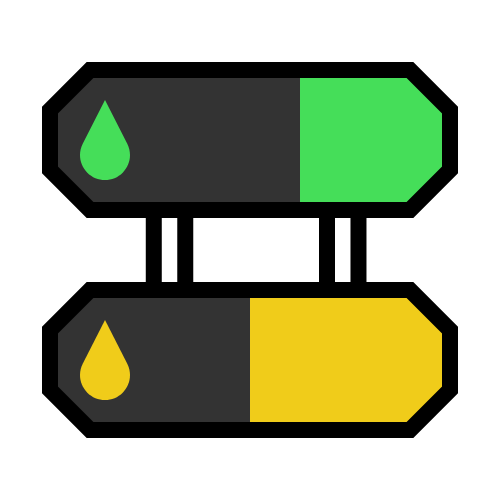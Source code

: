 <mxfile version="24.5.3" type="device">
  <diagram name="Page-1" id="ZcRAXSWJTWcisyccbfvs">
    <mxGraphModel dx="657" dy="405" grid="1" gridSize="5" guides="1" tooltips="1" connect="1" arrows="1" fold="1" page="1" pageScale="1" pageWidth="827" pageHeight="1169" math="0" shadow="0">
      <root>
        <mxCell id="0" />
        <mxCell id="1" parent="0" />
        <mxCell id="aRZHve7nk3sMqHiDy-_R-70" value="" style="rounded=0;whiteSpace=wrap;html=1;fillColor=none;strokeColor=none;" parent="1" vertex="1">
          <mxGeometry x="215" y="835" width="250" height="250" as="geometry" />
        </mxCell>
        <mxCell id="dMb_Q-yKbfnKrQbymeKV-53" value="" style="verticalLabelPosition=bottom;verticalAlign=top;html=1;shape=mxgraph.basic.orthogonal_triangle;rotation=0;strokeColor=none;fillColor=#45DE59;" parent="1" vertex="1">
          <mxGeometry x="420" y="870" width="20" height="20" as="geometry" />
        </mxCell>
        <mxCell id="dMb_Q-yKbfnKrQbymeKV-52" value="" style="verticalLabelPosition=bottom;verticalAlign=top;html=1;shape=mxgraph.basic.orthogonal_triangle;rotation=-90;strokeColor=none;fillColor=#333333;" parent="1" vertex="1">
          <mxGeometry x="240" y="870" width="20" height="20" as="geometry" />
        </mxCell>
        <mxCell id="dMb_Q-yKbfnKrQbymeKV-51" value="" style="rounded=0;whiteSpace=wrap;html=1;strokeColor=none;fillColor=#333333;" parent="1" vertex="1">
          <mxGeometry x="260" y="870" width="105" height="70" as="geometry" />
        </mxCell>
        <mxCell id="dMb_Q-yKbfnKrQbymeKV-50" value="" style="rounded=0;whiteSpace=wrap;html=1;strokeColor=none;fillColor=#333333;" parent="1" vertex="1">
          <mxGeometry x="240" y="890" width="20" height="30" as="geometry" />
        </mxCell>
        <mxCell id="dMb_Q-yKbfnKrQbymeKV-47" value="" style="verticalLabelPosition=bottom;verticalAlign=top;html=1;shape=mxgraph.basic.orthogonal_triangle;rotation=90;strokeColor=none;fillColor=#45DE59;" parent="1" vertex="1">
          <mxGeometry x="420" y="920" width="20" height="20" as="geometry" />
        </mxCell>
        <mxCell id="dMb_Q-yKbfnKrQbymeKV-49" value="" style="rounded=0;whiteSpace=wrap;html=1;strokeColor=none;fillColor=#45DE59;" parent="1" vertex="1">
          <mxGeometry x="420" y="890" width="20" height="30" as="geometry" />
        </mxCell>
        <mxCell id="dMb_Q-yKbfnKrQbymeKV-48" value="" style="verticalLabelPosition=bottom;verticalAlign=top;html=1;shape=mxgraph.basic.orthogonal_triangle;rotation=-180;strokeColor=none;fillColor=#333333;" parent="1" vertex="1">
          <mxGeometry x="240" y="920" width="20" height="20" as="geometry" />
        </mxCell>
        <mxCell id="dMb_Q-yKbfnKrQbymeKV-46" value="" style="rounded=0;whiteSpace=wrap;html=1;strokeColor=none;fillColor=#45DE59;" parent="1" vertex="1">
          <mxGeometry x="365" y="870" width="55" height="70" as="geometry" />
        </mxCell>
        <mxCell id="dMb_Q-yKbfnKrQbymeKV-45" value="" style="endArrow=none;html=1;rounded=0;strokeWidth=8;" parent="1" edge="1">
          <mxGeometry width="50" height="50" relative="1" as="geometry">
            <mxPoint x="240" y="910" as="sourcePoint" />
            <mxPoint x="240" y="910" as="targetPoint" />
            <Array as="points">
              <mxPoint x="240" y="890" />
              <mxPoint x="260" y="870" />
              <mxPoint x="420" y="870" />
              <mxPoint x="440" y="890" />
              <mxPoint x="440" y="920" />
              <mxPoint x="420" y="940" />
              <mxPoint x="260" y="940" />
              <mxPoint x="240" y="920" />
            </Array>
          </mxGeometry>
        </mxCell>
        <mxCell id="dMb_Q-yKbfnKrQbymeKV-65" value="" style="verticalLabelPosition=bottom;verticalAlign=top;html=1;shape=mxgraph.basic.orthogonal_triangle;rotation=0;strokeColor=none;fillColor=#F0CC1A;" parent="1" vertex="1">
          <mxGeometry x="420" y="980" width="20" height="20" as="geometry" />
        </mxCell>
        <mxCell id="dMb_Q-yKbfnKrQbymeKV-66" value="" style="verticalLabelPosition=bottom;verticalAlign=top;html=1;shape=mxgraph.basic.orthogonal_triangle;rotation=-90;strokeColor=none;fillColor=#333333;" parent="1" vertex="1">
          <mxGeometry x="240" y="980" width="20" height="20" as="geometry" />
        </mxCell>
        <mxCell id="dMb_Q-yKbfnKrQbymeKV-67" value="" style="rounded=0;whiteSpace=wrap;html=1;strokeColor=none;fillColor=#333333;" parent="1" vertex="1">
          <mxGeometry x="260" y="980" width="80" height="70" as="geometry" />
        </mxCell>
        <mxCell id="dMb_Q-yKbfnKrQbymeKV-68" value="" style="rounded=0;whiteSpace=wrap;html=1;strokeColor=none;fillColor=#333333;" parent="1" vertex="1">
          <mxGeometry x="240" y="1000" width="20" height="30" as="geometry" />
        </mxCell>
        <mxCell id="dMb_Q-yKbfnKrQbymeKV-69" value="" style="verticalLabelPosition=bottom;verticalAlign=top;html=1;shape=mxgraph.basic.orthogonal_triangle;rotation=90;strokeColor=none;fillColor=#F0CC1A;" parent="1" vertex="1">
          <mxGeometry x="420" y="1030" width="20" height="20" as="geometry" />
        </mxCell>
        <mxCell id="dMb_Q-yKbfnKrQbymeKV-70" value="" style="rounded=0;whiteSpace=wrap;html=1;strokeColor=none;fillColor=#F0CC1A;" parent="1" vertex="1">
          <mxGeometry x="420" y="1000" width="20" height="30" as="geometry" />
        </mxCell>
        <mxCell id="dMb_Q-yKbfnKrQbymeKV-71" value="" style="verticalLabelPosition=bottom;verticalAlign=top;html=1;shape=mxgraph.basic.orthogonal_triangle;rotation=-180;strokeColor=none;fillColor=#333333;" parent="1" vertex="1">
          <mxGeometry x="240" y="1030" width="20" height="20" as="geometry" />
        </mxCell>
        <mxCell id="dMb_Q-yKbfnKrQbymeKV-72" value="" style="rounded=0;whiteSpace=wrap;html=1;strokeColor=none;fillColor=#F0CC1A;" parent="1" vertex="1">
          <mxGeometry x="340" y="980" width="80" height="70" as="geometry" />
        </mxCell>
        <mxCell id="dMb_Q-yKbfnKrQbymeKV-73" value="" style="endArrow=none;html=1;rounded=0;strokeWidth=8;" parent="1" edge="1">
          <mxGeometry width="50" height="50" relative="1" as="geometry">
            <mxPoint x="240" y="1020" as="sourcePoint" />
            <mxPoint x="240" y="1020" as="targetPoint" />
            <Array as="points">
              <mxPoint x="240" y="1000" />
              <mxPoint x="260" y="980" />
              <mxPoint x="420" y="980" />
              <mxPoint x="440" y="1000" />
              <mxPoint x="440" y="1030" />
              <mxPoint x="420" y="1050" />
              <mxPoint x="260" y="1050" />
              <mxPoint x="240" y="1030" />
            </Array>
          </mxGeometry>
        </mxCell>
        <mxCell id="dMb_Q-yKbfnKrQbymeKV-75" value="" style="endArrow=none;html=1;rounded=0;strokeWidth=8;" parent="1" edge="1">
          <mxGeometry width="50" height="50" relative="1" as="geometry">
            <mxPoint x="291.89" y="980" as="sourcePoint" />
            <mxPoint x="291.89" y="940" as="targetPoint" />
          </mxGeometry>
        </mxCell>
        <mxCell id="dMb_Q-yKbfnKrQbymeKV-76" value="" style="endArrow=none;html=1;rounded=0;strokeWidth=8;" parent="1" edge="1">
          <mxGeometry width="50" height="50" relative="1" as="geometry">
            <mxPoint x="307.63" y="980" as="sourcePoint" />
            <mxPoint x="307.63" y="940" as="targetPoint" />
          </mxGeometry>
        </mxCell>
        <mxCell id="dMb_Q-yKbfnKrQbymeKV-77" value="" style="endArrow=none;html=1;rounded=0;strokeWidth=8;" parent="1" edge="1">
          <mxGeometry width="50" height="50" relative="1" as="geometry">
            <mxPoint x="378.5" y="980" as="sourcePoint" />
            <mxPoint x="378.5" y="940" as="targetPoint" />
          </mxGeometry>
        </mxCell>
        <mxCell id="dMb_Q-yKbfnKrQbymeKV-78" value="" style="endArrow=none;html=1;rounded=0;strokeWidth=8;" parent="1" edge="1">
          <mxGeometry width="50" height="50" relative="1" as="geometry">
            <mxPoint x="394.24" y="980" as="sourcePoint" />
            <mxPoint x="394.24" y="940" as="targetPoint" />
          </mxGeometry>
        </mxCell>
        <mxCell id="dMb_Q-yKbfnKrQbymeKV-79" value="" style="verticalLabelPosition=bottom;verticalAlign=top;html=1;shape=mxgraph.basic.drop;strokeColor=none;fillColor=#F0CC1A;gradientColor=none;" parent="1" vertex="1">
          <mxGeometry x="255" y="995" width="25" height="40" as="geometry" />
        </mxCell>
        <mxCell id="dMb_Q-yKbfnKrQbymeKV-81" value="" style="verticalLabelPosition=bottom;verticalAlign=top;html=1;shape=mxgraph.basic.drop;strokeColor=none;fillColor=#45DE59;" parent="1" vertex="1">
          <mxGeometry x="255" y="885" width="25" height="40" as="geometry" />
        </mxCell>
      </root>
    </mxGraphModel>
  </diagram>
</mxfile>
